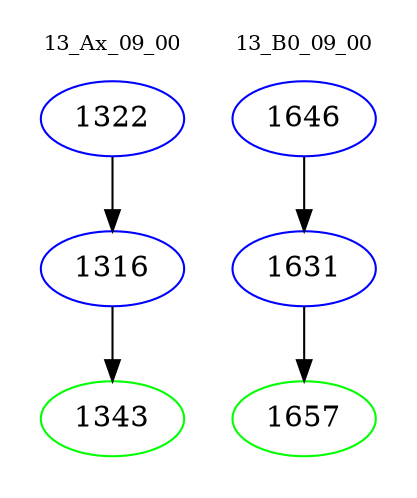 digraph{
subgraph cluster_0 {
color = white
label = "13_Ax_09_00";
fontsize=10;
T0_1322 [label="1322", color="blue"]
T0_1322 -> T0_1316 [color="black"]
T0_1316 [label="1316", color="blue"]
T0_1316 -> T0_1343 [color="black"]
T0_1343 [label="1343", color="green"]
}
subgraph cluster_1 {
color = white
label = "13_B0_09_00";
fontsize=10;
T1_1646 [label="1646", color="blue"]
T1_1646 -> T1_1631 [color="black"]
T1_1631 [label="1631", color="blue"]
T1_1631 -> T1_1657 [color="black"]
T1_1657 [label="1657", color="green"]
}
}
